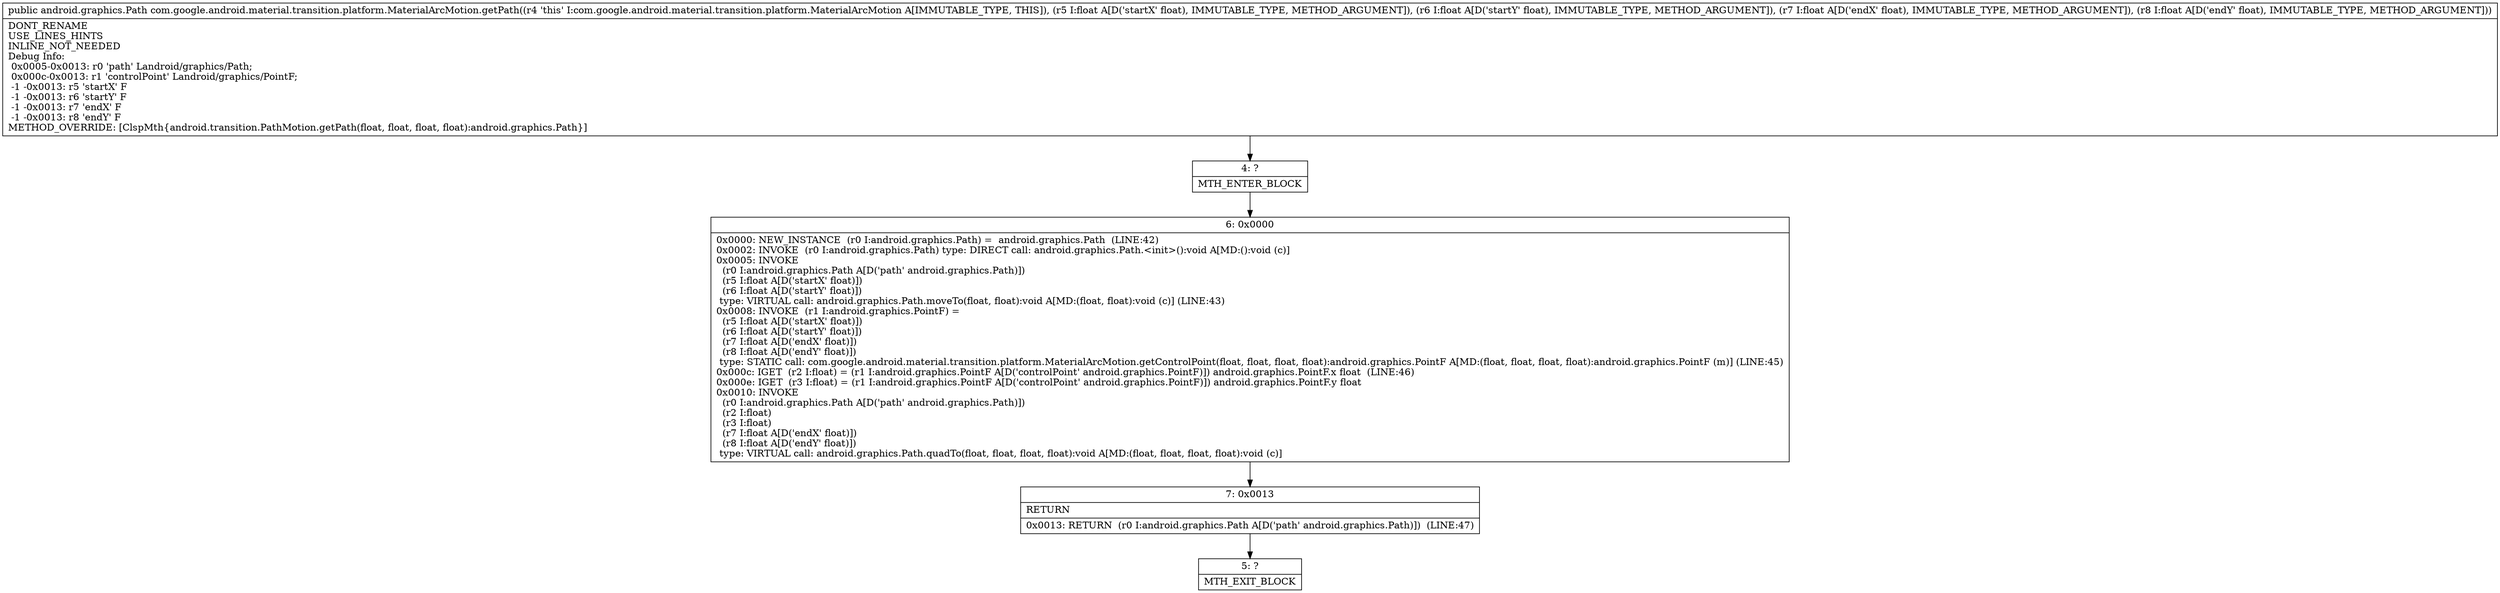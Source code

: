 digraph "CFG forcom.google.android.material.transition.platform.MaterialArcMotion.getPath(FFFF)Landroid\/graphics\/Path;" {
Node_4 [shape=record,label="{4\:\ ?|MTH_ENTER_BLOCK\l}"];
Node_6 [shape=record,label="{6\:\ 0x0000|0x0000: NEW_INSTANCE  (r0 I:android.graphics.Path) =  android.graphics.Path  (LINE:42)\l0x0002: INVOKE  (r0 I:android.graphics.Path) type: DIRECT call: android.graphics.Path.\<init\>():void A[MD:():void (c)]\l0x0005: INVOKE  \l  (r0 I:android.graphics.Path A[D('path' android.graphics.Path)])\l  (r5 I:float A[D('startX' float)])\l  (r6 I:float A[D('startY' float)])\l type: VIRTUAL call: android.graphics.Path.moveTo(float, float):void A[MD:(float, float):void (c)] (LINE:43)\l0x0008: INVOKE  (r1 I:android.graphics.PointF) = \l  (r5 I:float A[D('startX' float)])\l  (r6 I:float A[D('startY' float)])\l  (r7 I:float A[D('endX' float)])\l  (r8 I:float A[D('endY' float)])\l type: STATIC call: com.google.android.material.transition.platform.MaterialArcMotion.getControlPoint(float, float, float, float):android.graphics.PointF A[MD:(float, float, float, float):android.graphics.PointF (m)] (LINE:45)\l0x000c: IGET  (r2 I:float) = (r1 I:android.graphics.PointF A[D('controlPoint' android.graphics.PointF)]) android.graphics.PointF.x float  (LINE:46)\l0x000e: IGET  (r3 I:float) = (r1 I:android.graphics.PointF A[D('controlPoint' android.graphics.PointF)]) android.graphics.PointF.y float \l0x0010: INVOKE  \l  (r0 I:android.graphics.Path A[D('path' android.graphics.Path)])\l  (r2 I:float)\l  (r3 I:float)\l  (r7 I:float A[D('endX' float)])\l  (r8 I:float A[D('endY' float)])\l type: VIRTUAL call: android.graphics.Path.quadTo(float, float, float, float):void A[MD:(float, float, float, float):void (c)]\l}"];
Node_7 [shape=record,label="{7\:\ 0x0013|RETURN\l|0x0013: RETURN  (r0 I:android.graphics.Path A[D('path' android.graphics.Path)])  (LINE:47)\l}"];
Node_5 [shape=record,label="{5\:\ ?|MTH_EXIT_BLOCK\l}"];
MethodNode[shape=record,label="{public android.graphics.Path com.google.android.material.transition.platform.MaterialArcMotion.getPath((r4 'this' I:com.google.android.material.transition.platform.MaterialArcMotion A[IMMUTABLE_TYPE, THIS]), (r5 I:float A[D('startX' float), IMMUTABLE_TYPE, METHOD_ARGUMENT]), (r6 I:float A[D('startY' float), IMMUTABLE_TYPE, METHOD_ARGUMENT]), (r7 I:float A[D('endX' float), IMMUTABLE_TYPE, METHOD_ARGUMENT]), (r8 I:float A[D('endY' float), IMMUTABLE_TYPE, METHOD_ARGUMENT]))  | DONT_RENAME\lUSE_LINES_HINTS\lINLINE_NOT_NEEDED\lDebug Info:\l  0x0005\-0x0013: r0 'path' Landroid\/graphics\/Path;\l  0x000c\-0x0013: r1 'controlPoint' Landroid\/graphics\/PointF;\l  \-1 \-0x0013: r5 'startX' F\l  \-1 \-0x0013: r6 'startY' F\l  \-1 \-0x0013: r7 'endX' F\l  \-1 \-0x0013: r8 'endY' F\lMETHOD_OVERRIDE: [ClspMth\{android.transition.PathMotion.getPath(float, float, float, float):android.graphics.Path\}]\l}"];
MethodNode -> Node_4;Node_4 -> Node_6;
Node_6 -> Node_7;
Node_7 -> Node_5;
}

